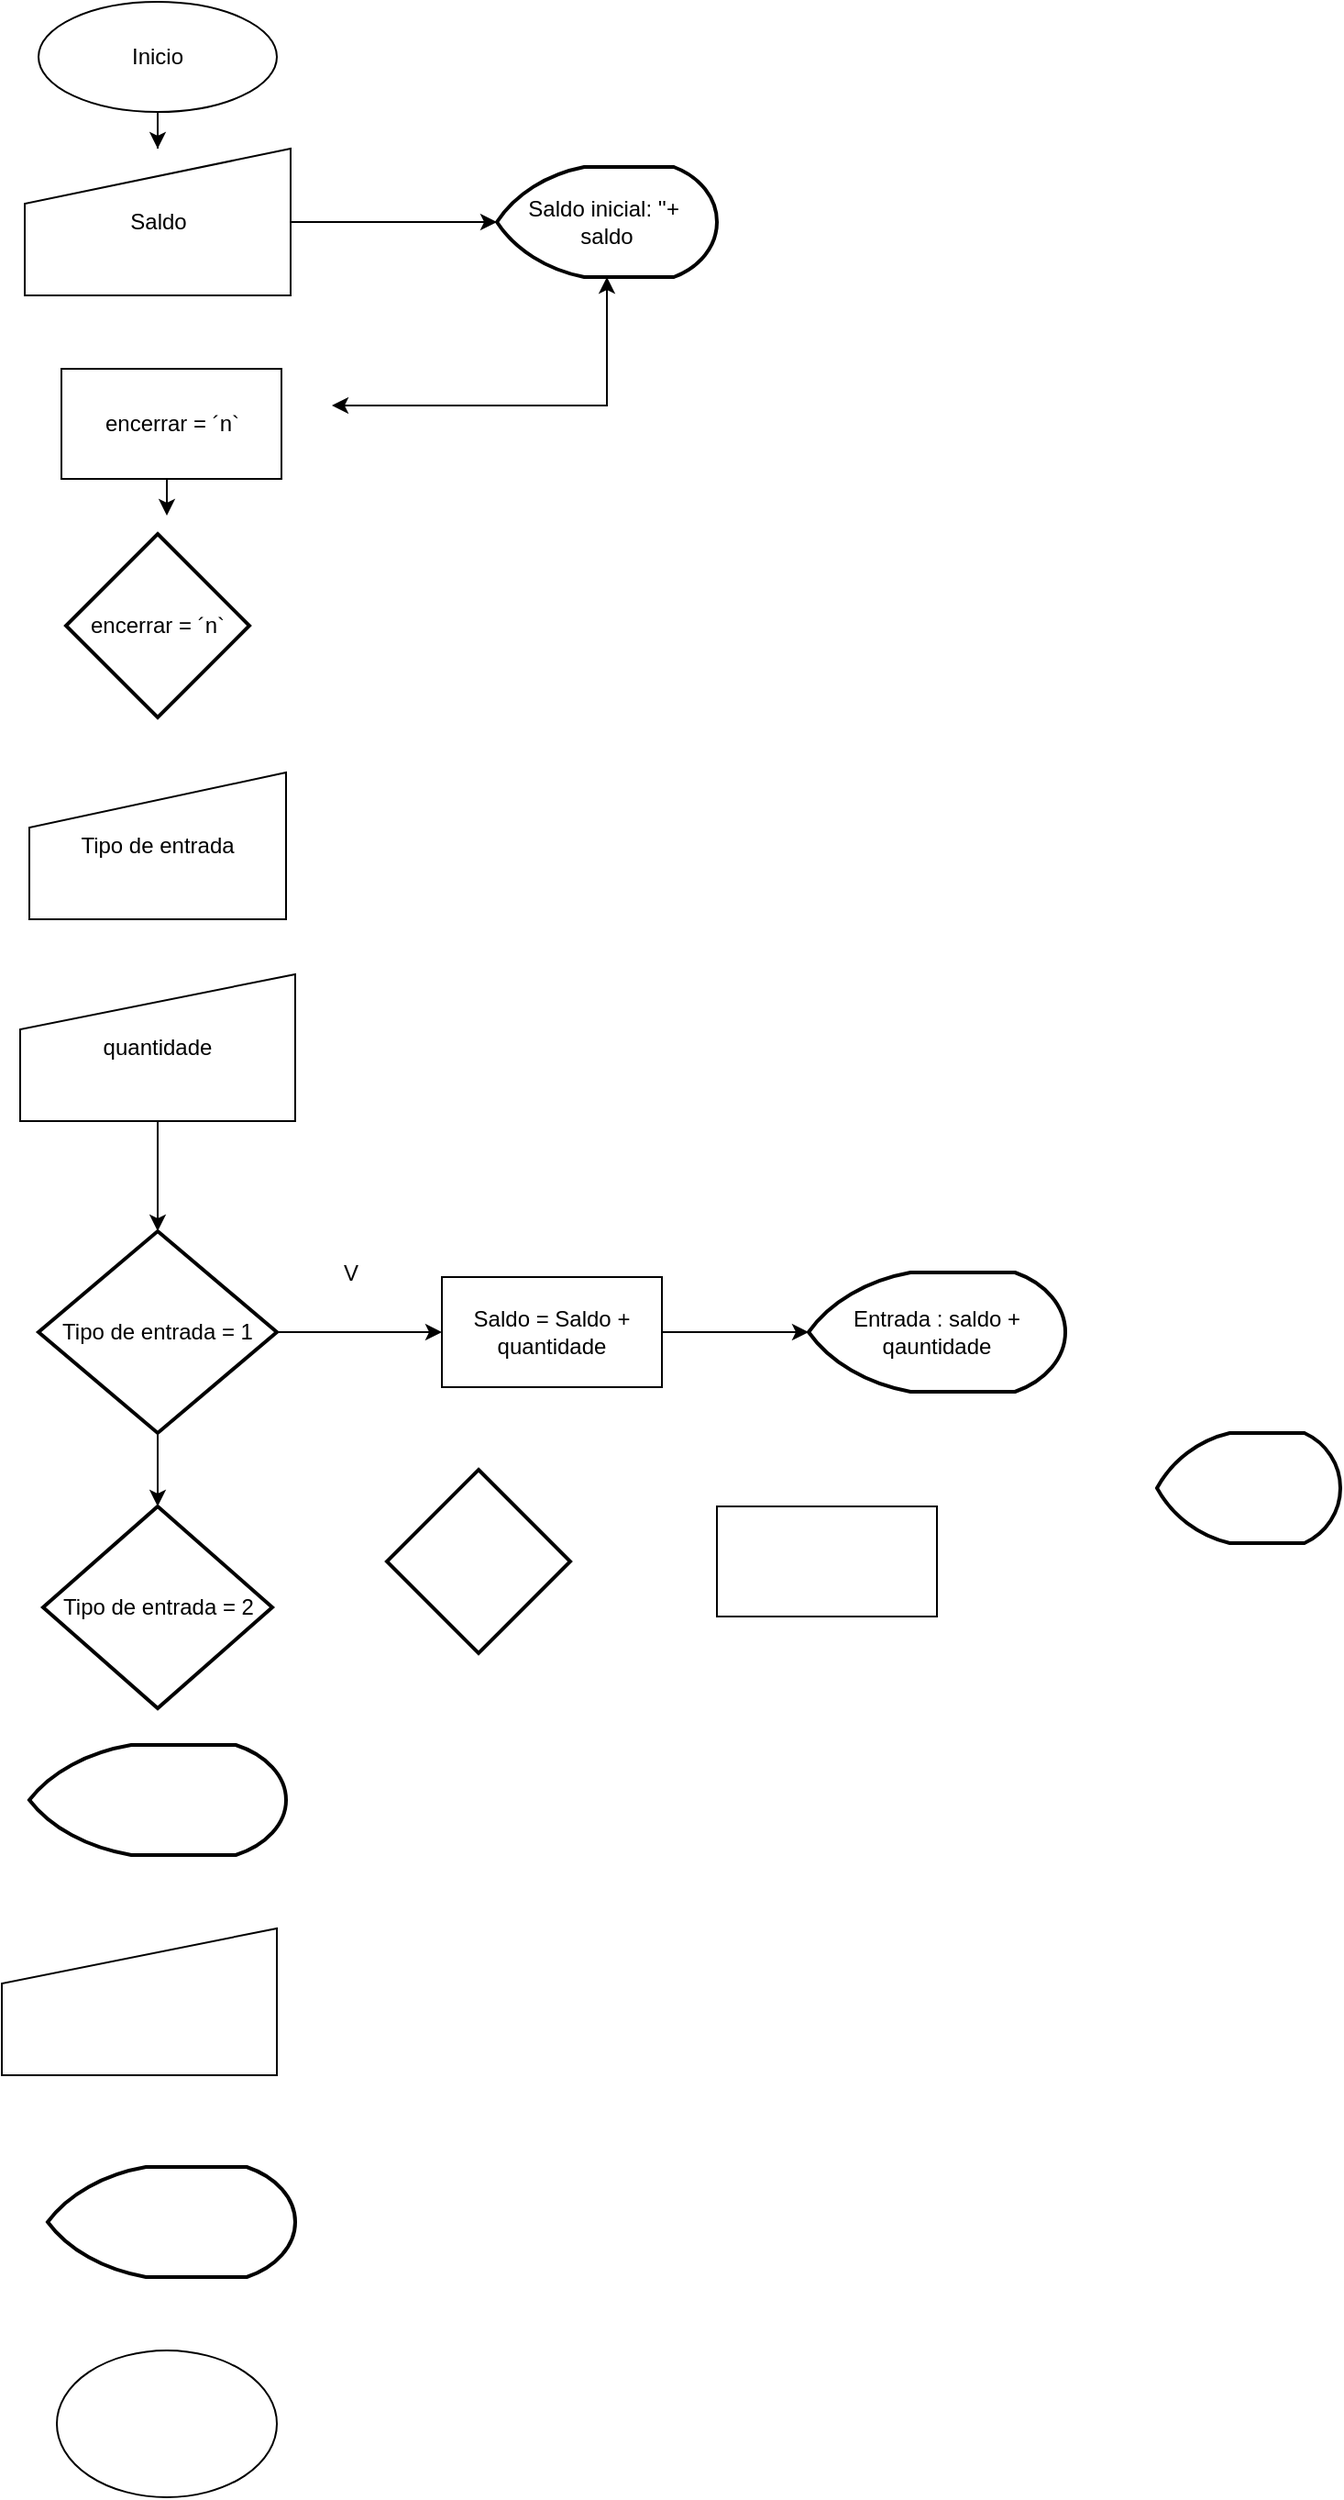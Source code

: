 <mxfile version="26.0.2">
  <diagram name="Página-1" id="VV7MK94w8vh-9CFesRGf">
    <mxGraphModel dx="880" dy="434" grid="1" gridSize="10" guides="1" tooltips="1" connect="1" arrows="1" fold="1" page="1" pageScale="1" pageWidth="827" pageHeight="1169" math="0" shadow="0">
      <root>
        <mxCell id="0" />
        <mxCell id="1" parent="0" />
        <mxCell id="cIJ_xlBMrgR9hH7BB4or-32" value="" style="edgeStyle=orthogonalEdgeStyle;rounded=0;orthogonalLoop=1;jettySize=auto;html=1;" edge="1" parent="1" source="cIJ_xlBMrgR9hH7BB4or-1" target="cIJ_xlBMrgR9hH7BB4or-2">
          <mxGeometry relative="1" as="geometry" />
        </mxCell>
        <mxCell id="cIJ_xlBMrgR9hH7BB4or-1" value="Inicio" style="ellipse;whiteSpace=wrap;html=1;" vertex="1" parent="1">
          <mxGeometry x="50" y="40" width="130" height="60" as="geometry" />
        </mxCell>
        <mxCell id="cIJ_xlBMrgR9hH7BB4or-33" value="" style="edgeStyle=orthogonalEdgeStyle;rounded=0;orthogonalLoop=1;jettySize=auto;html=1;" edge="1" parent="1" source="cIJ_xlBMrgR9hH7BB4or-2" target="cIJ_xlBMrgR9hH7BB4or-17">
          <mxGeometry relative="1" as="geometry" />
        </mxCell>
        <mxCell id="cIJ_xlBMrgR9hH7BB4or-2" value="Saldo" style="shape=manualInput;whiteSpace=wrap;html=1;" vertex="1" parent="1">
          <mxGeometry x="42.5" y="120" width="145" height="80" as="geometry" />
        </mxCell>
        <mxCell id="cIJ_xlBMrgR9hH7BB4or-44" style="edgeStyle=orthogonalEdgeStyle;rounded=0;orthogonalLoop=1;jettySize=auto;html=1;exitX=0.5;exitY=1;exitDx=0;exitDy=0;" edge="1" parent="1" source="cIJ_xlBMrgR9hH7BB4or-3">
          <mxGeometry relative="1" as="geometry">
            <mxPoint x="120" y="320" as="targetPoint" />
          </mxGeometry>
        </mxCell>
        <mxCell id="cIJ_xlBMrgR9hH7BB4or-3" value="encerrar = ´n`" style="rounded=0;whiteSpace=wrap;html=1;" vertex="1" parent="1">
          <mxGeometry x="62.5" y="240" width="120" height="60" as="geometry" />
        </mxCell>
        <mxCell id="cIJ_xlBMrgR9hH7BB4or-5" value="encerrar = ´n`" style="strokeWidth=2;html=1;shape=mxgraph.flowchart.decision;whiteSpace=wrap;strokeColor=default;" vertex="1" parent="1">
          <mxGeometry x="65" y="330" width="100" height="100" as="geometry" />
        </mxCell>
        <mxCell id="cIJ_xlBMrgR9hH7BB4or-6" value="" style="shape=manualInput;whiteSpace=wrap;html=1;" vertex="1" parent="1">
          <mxGeometry x="30" y="1090" width="150" height="80" as="geometry" />
        </mxCell>
        <mxCell id="cIJ_xlBMrgR9hH7BB4or-45" value="" style="edgeStyle=orthogonalEdgeStyle;rounded=0;orthogonalLoop=1;jettySize=auto;html=1;" edge="1" parent="1" source="cIJ_xlBMrgR9hH7BB4or-7" target="cIJ_xlBMrgR9hH7BB4or-9">
          <mxGeometry relative="1" as="geometry" />
        </mxCell>
        <mxCell id="cIJ_xlBMrgR9hH7BB4or-7" value="quantidade" style="shape=manualInput;whiteSpace=wrap;html=1;" vertex="1" parent="1">
          <mxGeometry x="40" y="570" width="150" height="80" as="geometry" />
        </mxCell>
        <mxCell id="cIJ_xlBMrgR9hH7BB4or-8" value="Tipo de entrada" style="shape=manualInput;whiteSpace=wrap;html=1;" vertex="1" parent="1">
          <mxGeometry x="45" y="460" width="140" height="80" as="geometry" />
        </mxCell>
        <mxCell id="cIJ_xlBMrgR9hH7BB4or-46" value="" style="edgeStyle=orthogonalEdgeStyle;rounded=0;orthogonalLoop=1;jettySize=auto;html=1;" edge="1" parent="1" source="cIJ_xlBMrgR9hH7BB4or-9" target="cIJ_xlBMrgR9hH7BB4or-10">
          <mxGeometry relative="1" as="geometry" />
        </mxCell>
        <mxCell id="cIJ_xlBMrgR9hH7BB4or-47" value="" style="edgeStyle=orthogonalEdgeStyle;rounded=0;orthogonalLoop=1;jettySize=auto;html=1;" edge="1" parent="1" source="cIJ_xlBMrgR9hH7BB4or-9" target="cIJ_xlBMrgR9hH7BB4or-11">
          <mxGeometry relative="1" as="geometry" />
        </mxCell>
        <mxCell id="cIJ_xlBMrgR9hH7BB4or-9" value="Tipo de entrada = 1" style="strokeWidth=2;html=1;shape=mxgraph.flowchart.decision;whiteSpace=wrap;" vertex="1" parent="1">
          <mxGeometry x="50" y="710" width="130" height="110" as="geometry" />
        </mxCell>
        <mxCell id="cIJ_xlBMrgR9hH7BB4or-10" value="Tipo de entrada = 2" style="strokeWidth=2;html=1;shape=mxgraph.flowchart.decision;whiteSpace=wrap;" vertex="1" parent="1">
          <mxGeometry x="52.5" y="860" width="125" height="110" as="geometry" />
        </mxCell>
        <mxCell id="cIJ_xlBMrgR9hH7BB4or-48" value="" style="edgeStyle=orthogonalEdgeStyle;rounded=0;orthogonalLoop=1;jettySize=auto;html=1;" edge="1" parent="1" source="cIJ_xlBMrgR9hH7BB4or-11" target="cIJ_xlBMrgR9hH7BB4or-24">
          <mxGeometry relative="1" as="geometry" />
        </mxCell>
        <mxCell id="cIJ_xlBMrgR9hH7BB4or-11" value="Saldo = Saldo + quantidade" style="rounded=0;whiteSpace=wrap;html=1;" vertex="1" parent="1">
          <mxGeometry x="270" y="735" width="120" height="60" as="geometry" />
        </mxCell>
        <mxCell id="cIJ_xlBMrgR9hH7BB4or-15" value="" style="strokeWidth=2;html=1;shape=mxgraph.flowchart.decision;whiteSpace=wrap;" vertex="1" parent="1">
          <mxGeometry x="240" y="840" width="100" height="100" as="geometry" />
        </mxCell>
        <mxCell id="cIJ_xlBMrgR9hH7BB4or-17" value="Saldo inicial: &#39;&#39;+&amp;nbsp;&lt;div&gt;saldo&lt;/div&gt;" style="strokeWidth=2;html=1;shape=mxgraph.flowchart.display;whiteSpace=wrap;" vertex="1" parent="1">
          <mxGeometry x="300" y="130" width="120" height="60" as="geometry" />
        </mxCell>
        <mxCell id="cIJ_xlBMrgR9hH7BB4or-18" value="" style="strokeWidth=2;html=1;shape=mxgraph.flowchart.display;whiteSpace=wrap;" vertex="1" parent="1">
          <mxGeometry x="660" y="820" width="100" height="60" as="geometry" />
        </mxCell>
        <mxCell id="cIJ_xlBMrgR9hH7BB4or-20" value="" style="strokeWidth=2;html=1;shape=mxgraph.flowchart.display;whiteSpace=wrap;" vertex="1" parent="1">
          <mxGeometry x="45" y="990" width="140" height="60" as="geometry" />
        </mxCell>
        <mxCell id="cIJ_xlBMrgR9hH7BB4or-22" value="" style="strokeWidth=2;html=1;shape=mxgraph.flowchart.display;whiteSpace=wrap;" vertex="1" parent="1">
          <mxGeometry x="55" y="1220" width="135" height="60" as="geometry" />
        </mxCell>
        <mxCell id="cIJ_xlBMrgR9hH7BB4or-24" value="Entrada : saldo + qauntidade" style="strokeWidth=2;html=1;shape=mxgraph.flowchart.display;whiteSpace=wrap;" vertex="1" parent="1">
          <mxGeometry x="470" y="732.5" width="140" height="65" as="geometry" />
        </mxCell>
        <mxCell id="cIJ_xlBMrgR9hH7BB4or-25" value="" style="rounded=0;whiteSpace=wrap;html=1;" vertex="1" parent="1">
          <mxGeometry x="420" y="860" width="120" height="60" as="geometry" />
        </mxCell>
        <mxCell id="cIJ_xlBMrgR9hH7BB4or-26" value="" style="ellipse;whiteSpace=wrap;html=1;" vertex="1" parent="1">
          <mxGeometry x="60" y="1320" width="120" height="80" as="geometry" />
        </mxCell>
        <mxCell id="cIJ_xlBMrgR9hH7BB4or-43" value="" style="endArrow=classic;startArrow=classic;html=1;rounded=0;entryX=0.5;entryY=1;entryDx=0;entryDy=0;entryPerimeter=0;" edge="1" parent="1" target="cIJ_xlBMrgR9hH7BB4or-17">
          <mxGeometry width="50" height="50" relative="1" as="geometry">
            <mxPoint x="210" y="260" as="sourcePoint" />
            <mxPoint x="470" y="220" as="targetPoint" />
            <Array as="points">
              <mxPoint x="360" y="260" />
            </Array>
          </mxGeometry>
        </mxCell>
        <mxCell id="cIJ_xlBMrgR9hH7BB4or-49" value="V" style="text;html=1;align=center;verticalAlign=middle;resizable=0;points=[];autosize=1;strokeColor=none;fillColor=none;" vertex="1" parent="1">
          <mxGeometry x="205" y="718" width="30" height="30" as="geometry" />
        </mxCell>
      </root>
    </mxGraphModel>
  </diagram>
</mxfile>
